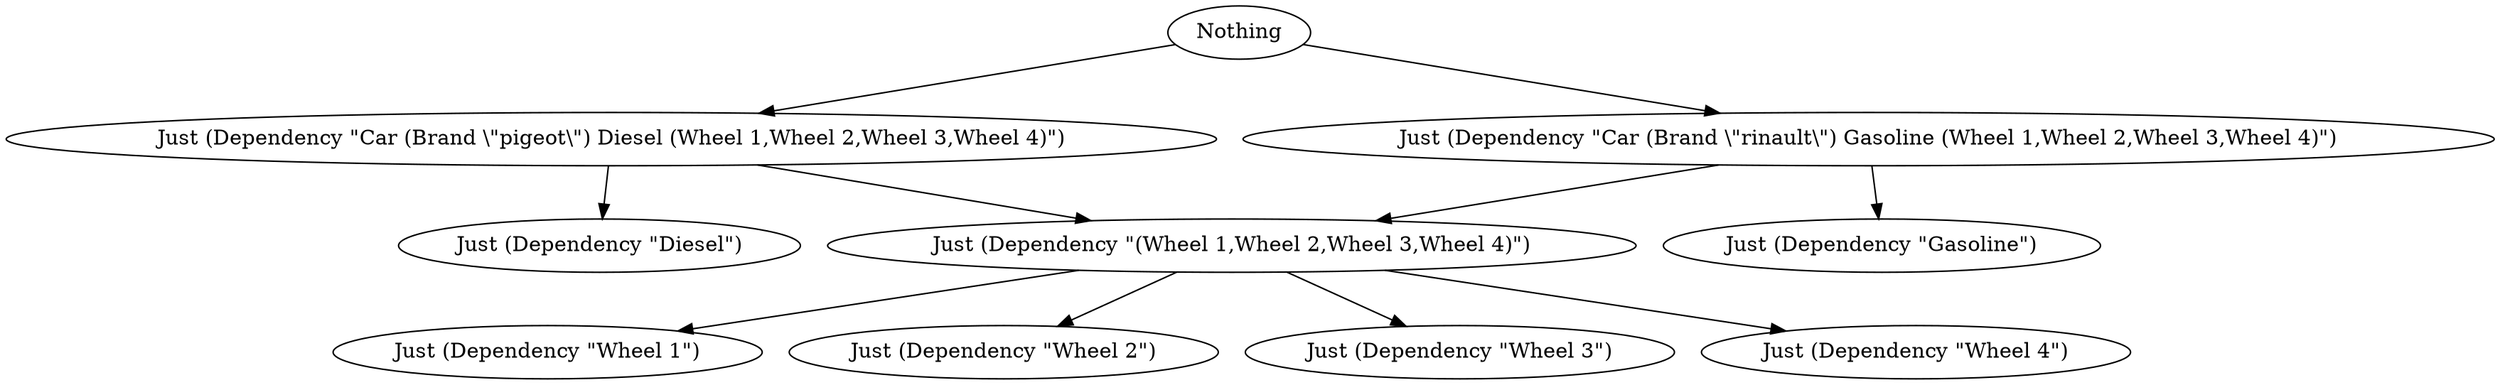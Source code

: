 digraph G {
u0[label="Nothing"];
u1[label="Just (Dependency \"(Wheel 1,Wheel 2,Wheel 3,Wheel 4)\")"];
u2[label="Just (Dependency \"Car (Brand \\\"pigeot\\\") Diesel (Wheel 1,Wheel 2,Wheel 3,Wheel 4)\")"];
u3[label="Just (Dependency \"Car (Brand \\\"rinault\\\") Gasoline (Wheel 1,Wheel 2,Wheel 3,Wheel 4)\")"];
u4[label="Just (Dependency \"Diesel\")"];
u5[label="Just (Dependency \"Gasoline\")"];
u6[label="Just (Dependency \"Wheel 1\")"];
u7[label="Just (Dependency \"Wheel 2\")"];
u8[label="Just (Dependency \"Wheel 3\")"];
u9[label="Just (Dependency \"Wheel 4\")"];
u0 -> u2;
u0 -> u3;
u1 -> u6;
u1 -> u7;
u1 -> u8;
u1 -> u9;
u2 -> u1;
u2 -> u4;
u3 -> u1;
u3 -> u5;

}
